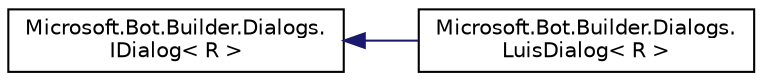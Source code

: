 digraph "Graphical Class Hierarchy"
{
  edge [fontname="Helvetica",fontsize="10",labelfontname="Helvetica",labelfontsize="10"];
  node [fontname="Helvetica",fontsize="10",shape=record];
  rankdir="LR";
  Node1 [label="Microsoft.Bot.Builder.Dialogs.\lIDialog\< R \>",height=0.2,width=0.4,color="black", fillcolor="white", style="filled",URL="$dd/d5e/interface_microsoft_1_1_bot_1_1_builder_1_1_dialogs_1_1_i_dialog.html"];
  Node1 -> Node2 [dir="back",color="midnightblue",fontsize="10",style="solid",fontname="Helvetica"];
  Node2 [label="Microsoft.Bot.Builder.Dialogs.\lLuisDialog\< R \>",height=0.2,width=0.4,color="black", fillcolor="white", style="filled",URL="$d8/df9/class_microsoft_1_1_bot_1_1_builder_1_1_dialogs_1_1_luis_dialog.html",tooltip="A dialog specialized to handle intents and entities from LUIS. "];
}

